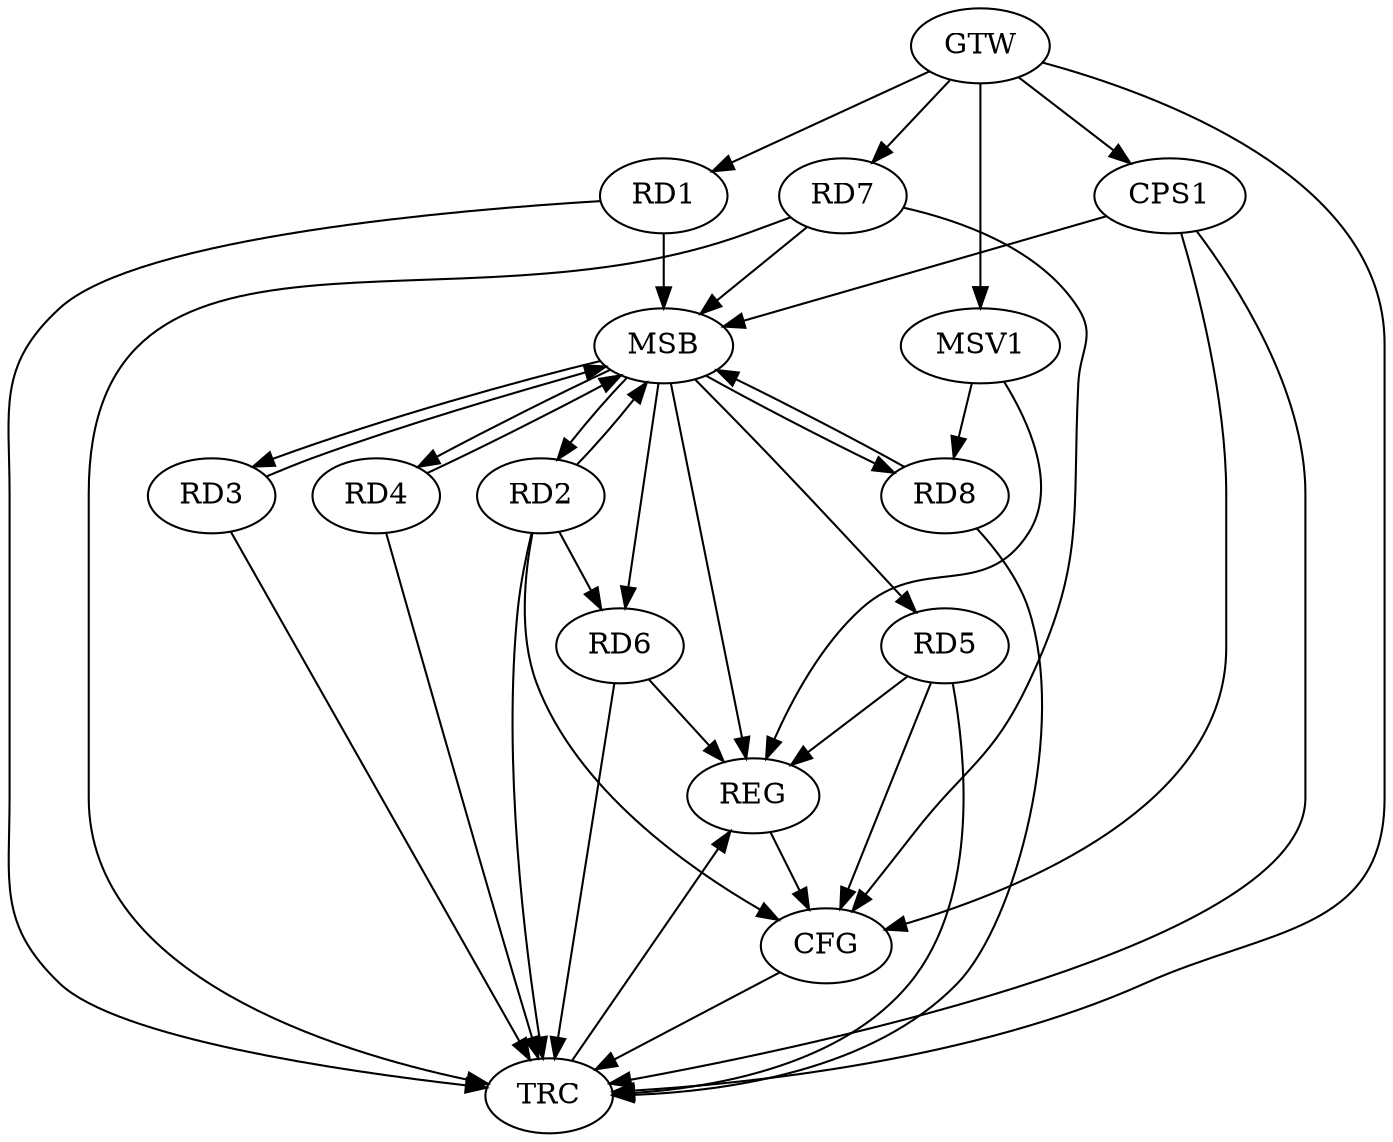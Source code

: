 strict digraph G {
  RD1 [ label="RD1" ];
  RD2 [ label="RD2" ];
  RD3 [ label="RD3" ];
  RD4 [ label="RD4" ];
  RD5 [ label="RD5" ];
  RD6 [ label="RD6" ];
  RD7 [ label="RD7" ];
  RD8 [ label="RD8" ];
  CPS1 [ label="CPS1" ];
  GTW [ label="GTW" ];
  REG [ label="REG" ];
  MSB [ label="MSB" ];
  CFG [ label="CFG" ];
  TRC [ label="TRC" ];
  MSV1 [ label="MSV1" ];
  GTW -> RD1;
  GTW -> RD7;
  GTW -> CPS1;
  RD5 -> REG;
  RD6 -> REG;
  RD1 -> MSB;
  MSB -> RD2;
  MSB -> RD3;
  MSB -> REG;
  RD2 -> MSB;
  MSB -> RD6;
  RD3 -> MSB;
  MSB -> RD8;
  RD4 -> MSB;
  RD7 -> MSB;
  RD8 -> MSB;
  CPS1 -> MSB;
  MSB -> RD4;
  MSB -> RD5;
  RD5 -> CFG;
  RD2 -> CFG;
  RD7 -> CFG;
  CPS1 -> CFG;
  REG -> CFG;
  RD1 -> TRC;
  RD2 -> TRC;
  RD3 -> TRC;
  RD4 -> TRC;
  RD5 -> TRC;
  RD6 -> TRC;
  RD7 -> TRC;
  RD8 -> TRC;
  CPS1 -> TRC;
  GTW -> TRC;
  CFG -> TRC;
  TRC -> REG;
  RD2 -> RD6;
  MSV1 -> RD8;
  GTW -> MSV1;
  MSV1 -> REG;
}
